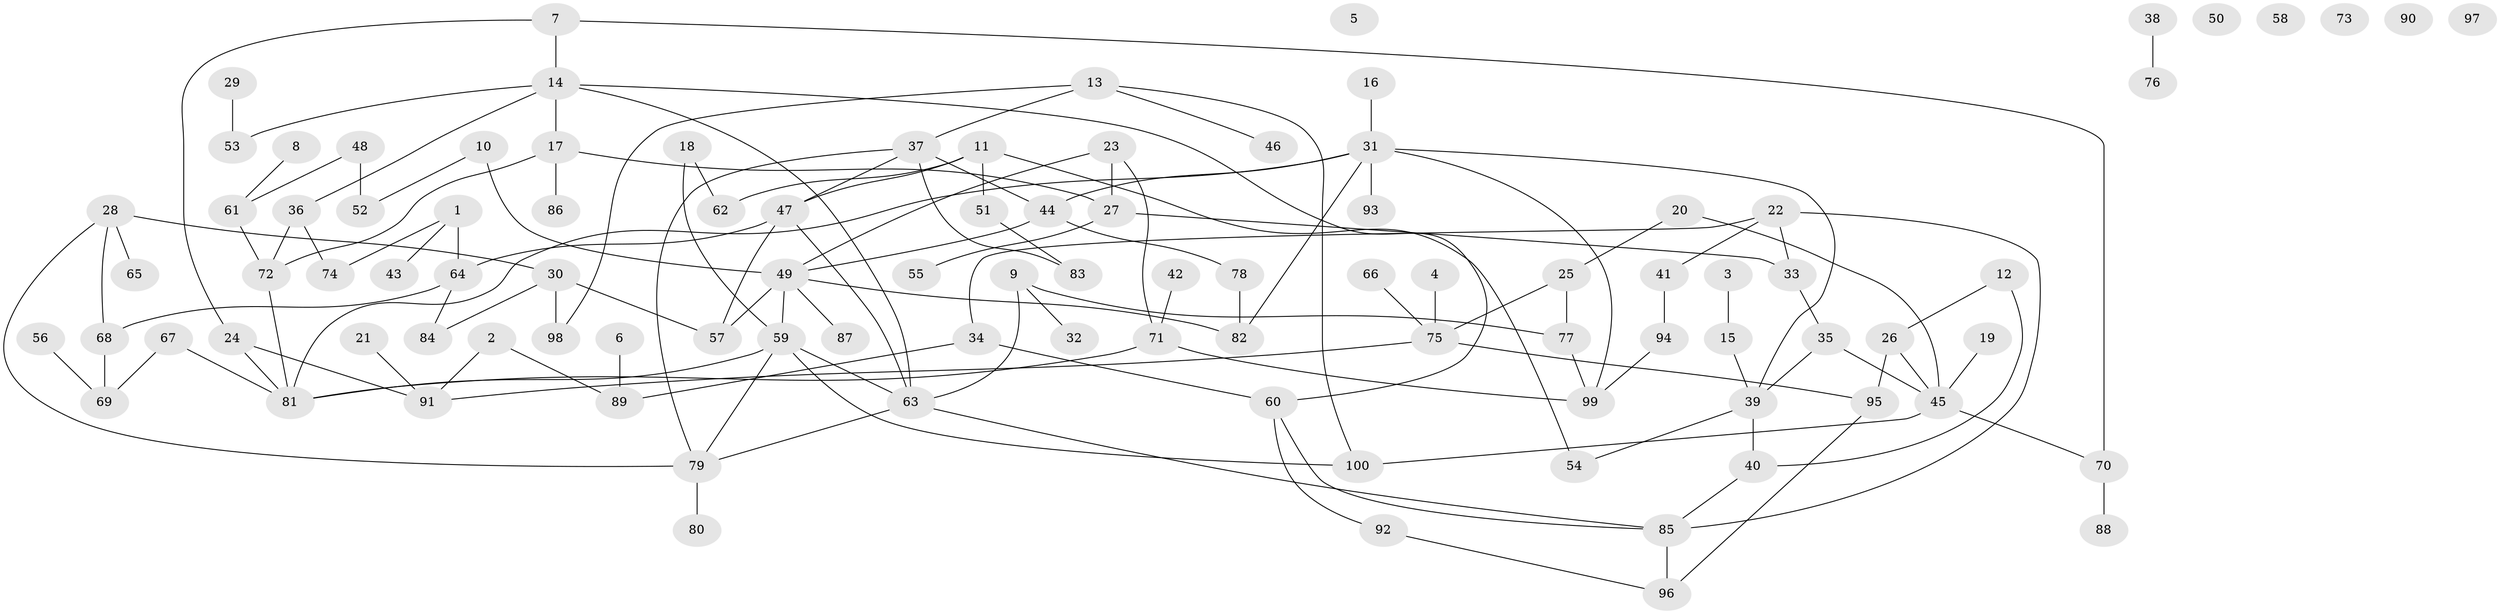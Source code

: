 // coarse degree distribution, {1: 0.06060606060606061, 7: 0.12121212121212122, 6: 0.09090909090909091, 2: 0.21212121212121213, 9: 0.030303030303030304, 3: 0.21212121212121213, 8: 0.030303030303030304, 4: 0.18181818181818182, 5: 0.06060606060606061}
// Generated by graph-tools (version 1.1) at 2025/35/03/04/25 23:35:54]
// undirected, 100 vertices, 132 edges
graph export_dot {
  node [color=gray90,style=filled];
  1;
  2;
  3;
  4;
  5;
  6;
  7;
  8;
  9;
  10;
  11;
  12;
  13;
  14;
  15;
  16;
  17;
  18;
  19;
  20;
  21;
  22;
  23;
  24;
  25;
  26;
  27;
  28;
  29;
  30;
  31;
  32;
  33;
  34;
  35;
  36;
  37;
  38;
  39;
  40;
  41;
  42;
  43;
  44;
  45;
  46;
  47;
  48;
  49;
  50;
  51;
  52;
  53;
  54;
  55;
  56;
  57;
  58;
  59;
  60;
  61;
  62;
  63;
  64;
  65;
  66;
  67;
  68;
  69;
  70;
  71;
  72;
  73;
  74;
  75;
  76;
  77;
  78;
  79;
  80;
  81;
  82;
  83;
  84;
  85;
  86;
  87;
  88;
  89;
  90;
  91;
  92;
  93;
  94;
  95;
  96;
  97;
  98;
  99;
  100;
  1 -- 43;
  1 -- 64;
  1 -- 74;
  2 -- 89;
  2 -- 91;
  3 -- 15;
  4 -- 75;
  6 -- 89;
  7 -- 14;
  7 -- 24;
  7 -- 70;
  8 -- 61;
  9 -- 32;
  9 -- 63;
  9 -- 77;
  10 -- 49;
  10 -- 52;
  11 -- 47;
  11 -- 51;
  11 -- 54;
  11 -- 62;
  12 -- 26;
  12 -- 40;
  13 -- 37;
  13 -- 46;
  13 -- 98;
  13 -- 100;
  14 -- 17;
  14 -- 36;
  14 -- 53;
  14 -- 60;
  14 -- 63;
  15 -- 39;
  16 -- 31;
  17 -- 27;
  17 -- 72;
  17 -- 86;
  18 -- 59;
  18 -- 62;
  19 -- 45;
  20 -- 25;
  20 -- 45;
  21 -- 91;
  22 -- 33;
  22 -- 34;
  22 -- 41;
  22 -- 85;
  23 -- 27;
  23 -- 49;
  23 -- 71;
  24 -- 81;
  24 -- 91;
  25 -- 75;
  25 -- 77;
  26 -- 45;
  26 -- 95;
  27 -- 33;
  27 -- 55;
  28 -- 30;
  28 -- 65;
  28 -- 68;
  28 -- 79;
  29 -- 53;
  30 -- 57;
  30 -- 84;
  30 -- 98;
  31 -- 39;
  31 -- 44;
  31 -- 81;
  31 -- 82;
  31 -- 93;
  31 -- 99;
  33 -- 35;
  34 -- 60;
  34 -- 89;
  35 -- 39;
  35 -- 45;
  36 -- 72;
  36 -- 74;
  37 -- 44;
  37 -- 47;
  37 -- 79;
  37 -- 83;
  38 -- 76;
  39 -- 40;
  39 -- 54;
  40 -- 85;
  41 -- 94;
  42 -- 71;
  44 -- 49;
  44 -- 78;
  45 -- 70;
  45 -- 100;
  47 -- 57;
  47 -- 63;
  47 -- 64;
  48 -- 52;
  48 -- 61;
  49 -- 57;
  49 -- 59;
  49 -- 82;
  49 -- 87;
  51 -- 83;
  56 -- 69;
  59 -- 63;
  59 -- 79;
  59 -- 81;
  59 -- 100;
  60 -- 85;
  60 -- 92;
  61 -- 72;
  63 -- 79;
  63 -- 85;
  64 -- 68;
  64 -- 84;
  66 -- 75;
  67 -- 69;
  67 -- 81;
  68 -- 69;
  70 -- 88;
  71 -- 81;
  71 -- 99;
  72 -- 81;
  75 -- 91;
  75 -- 95;
  77 -- 99;
  78 -- 82;
  79 -- 80;
  85 -- 96;
  92 -- 96;
  94 -- 99;
  95 -- 96;
}
